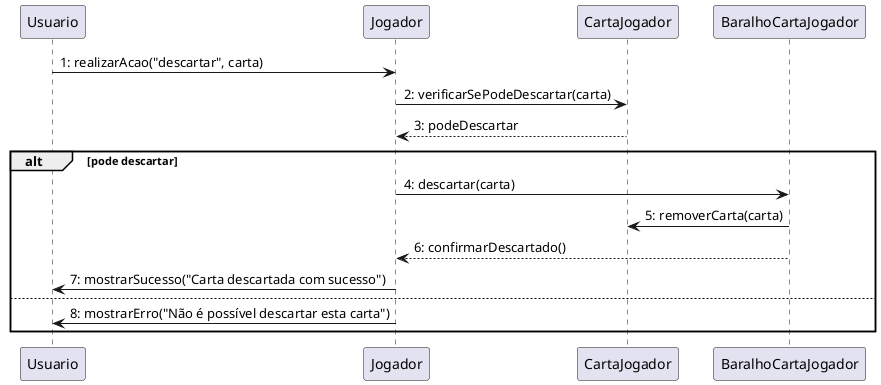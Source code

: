 ' Descrição: Diagrama de comunicação para descartar uma carta do jogador
@startuml DiagramaComunicacaoDescartarCarta
participant Usuario
participant Jogador
participant CartaJogador
participant BaralhoCartaJogador

' Interações:
Usuario -> Jogador : 1: realizarAcao("descartar", carta)
Jogador -> CartaJogador : 2: verificarSePodeDescartar(carta)
CartaJogador --> Jogador : 3: podeDescartar

alt pode descartar
    Jogador -> BaralhoCartaJogador : 4: descartar(carta)
    BaralhoCartaJogador -> CartaJogador : 5: removerCarta(carta)
    BaralhoCartaJogador --> Jogador : 6: confirmarDescartado()
    Jogador -> Usuario : 7: mostrarSucesso("Carta descartada com sucesso")
else
    Jogador -> Usuario : 8: mostrarErro("Não é possível descartar esta carta")
end
@enduml